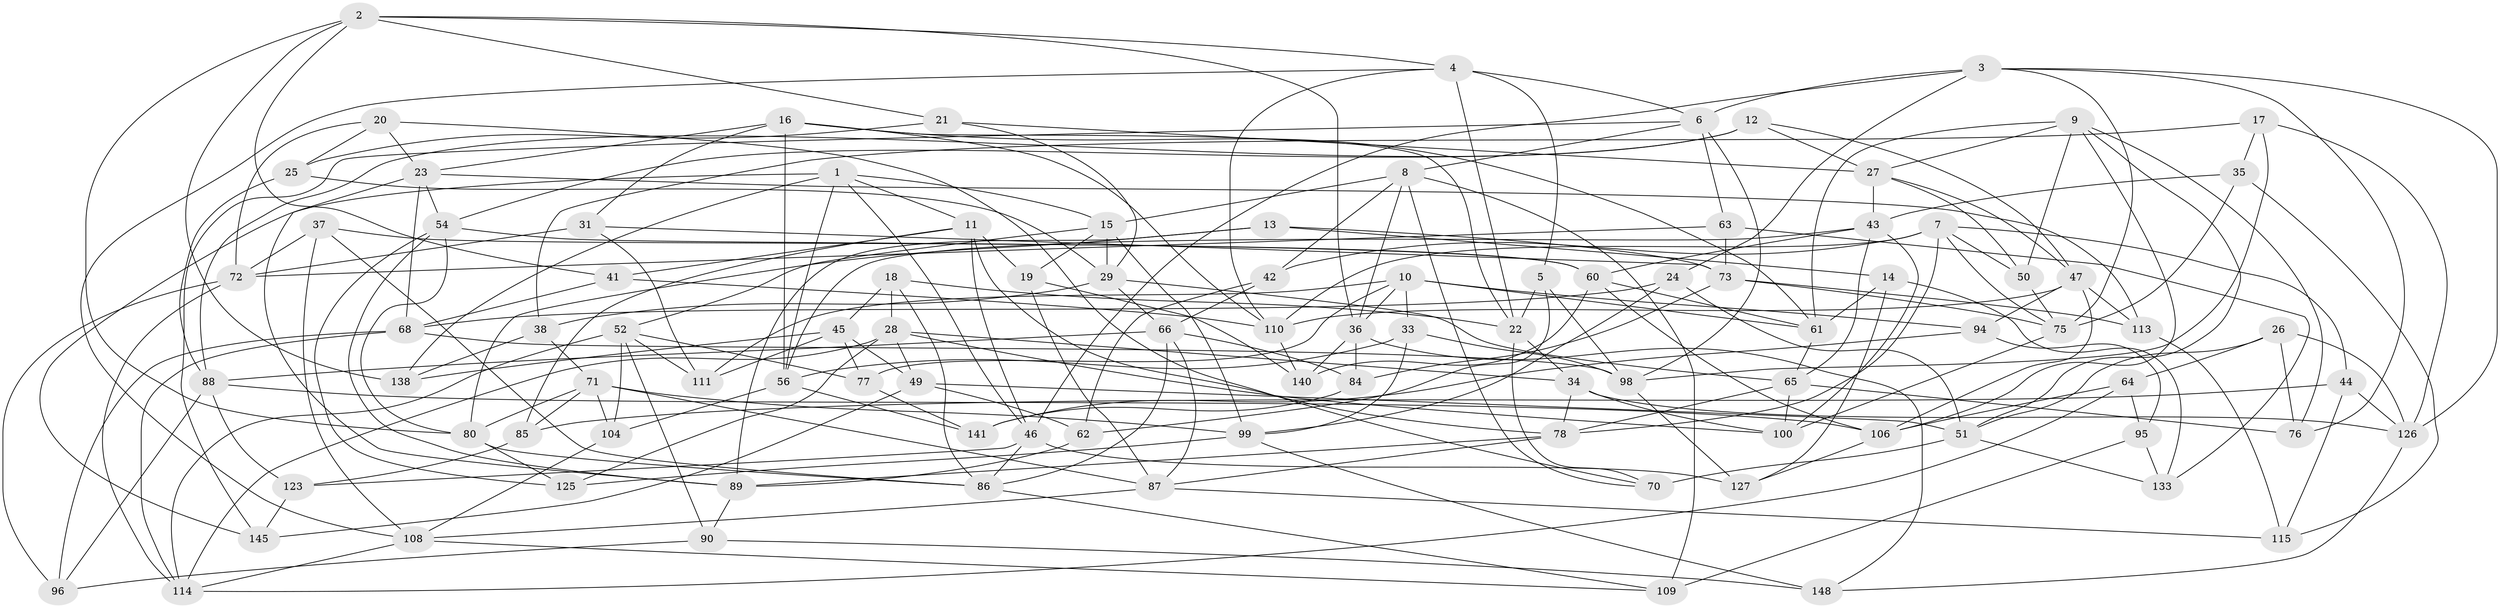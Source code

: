 // original degree distribution, {4: 1.0}
// Generated by graph-tools (version 1.1) at 2025/42/03/06/25 10:42:16]
// undirected, 98 vertices, 245 edges
graph export_dot {
graph [start="1"]
  node [color=gray90,style=filled];
  1 [super="+40"];
  2 [super="+74"];
  3 [super="+48"];
  4 [super="+119"];
  5;
  6 [super="+30"];
  7 [super="+124"];
  8 [super="+116"];
  9 [super="+32"];
  10 [super="+55"];
  11 [super="+59"];
  12;
  13;
  14;
  15 [super="+91"];
  16 [super="+39"];
  17;
  18;
  19;
  20;
  21;
  22 [super="+122"];
  23 [super="+67"];
  24;
  25;
  26;
  27 [super="+131"];
  28 [super="+112"];
  29 [super="+105"];
  31;
  33;
  34 [super="+57"];
  35;
  36 [super="+53"];
  37;
  38;
  41;
  42;
  43 [super="+81"];
  44;
  45 [super="+97"];
  46 [super="+118"];
  47 [super="+101"];
  49 [super="+120"];
  50;
  51 [super="+136"];
  52 [super="+79"];
  54 [super="+69"];
  56 [super="+58"];
  60 [super="+147"];
  61 [super="+93"];
  62;
  63;
  64;
  65 [super="+92"];
  66 [super="+146"];
  68 [super="+83"];
  70;
  71 [super="+128"];
  72 [super="+137"];
  73 [super="+117"];
  75 [super="+82"];
  76;
  77;
  78 [super="+107"];
  80 [super="+149"];
  84;
  85;
  86 [super="+102"];
  87 [super="+103"];
  88 [super="+143"];
  89 [super="+135"];
  90;
  94;
  95;
  96;
  98 [super="+139"];
  99 [super="+121"];
  100 [super="+129"];
  104;
  106 [super="+144"];
  108 [super="+134"];
  109;
  110 [super="+132"];
  111;
  113;
  114 [super="+130"];
  115;
  123;
  125;
  126 [super="+142"];
  127;
  133;
  138;
  140;
  141;
  145;
  148;
  1 -- 145;
  1 -- 11;
  1 -- 56;
  1 -- 138;
  1 -- 46;
  1 -- 15;
  2 -- 138;
  2 -- 36;
  2 -- 80;
  2 -- 41;
  2 -- 4;
  2 -- 21;
  3 -- 6;
  3 -- 24;
  3 -- 76;
  3 -- 126;
  3 -- 75;
  3 -- 46;
  4 -- 110;
  4 -- 22;
  4 -- 6;
  4 -- 5;
  4 -- 108;
  5 -- 62;
  5 -- 22;
  5 -- 98;
  6 -- 98;
  6 -- 8;
  6 -- 145;
  6 -- 63;
  7 -- 42;
  7 -- 44;
  7 -- 50;
  7 -- 75;
  7 -- 78;
  7 -- 110;
  8 -- 70;
  8 -- 42;
  8 -- 36;
  8 -- 109;
  8 -- 15;
  9 -- 27;
  9 -- 61;
  9 -- 50;
  9 -- 106;
  9 -- 51;
  9 -- 76;
  10 -- 77;
  10 -- 94;
  10 -- 33;
  10 -- 61;
  10 -- 111;
  10 -- 36;
  11 -- 19;
  11 -- 85;
  11 -- 46;
  11 -- 41;
  11 -- 78;
  12 -- 88;
  12 -- 54;
  12 -- 27;
  12 -- 47;
  13 -- 80;
  13 -- 89;
  13 -- 14;
  13 -- 73;
  14 -- 127;
  14 -- 133;
  14 -- 61;
  15 -- 52;
  15 -- 19;
  15 -- 99;
  15 -- 29;
  16 -- 22;
  16 -- 31;
  16 -- 61;
  16 -- 56;
  16 -- 23;
  16 -- 110;
  17 -- 35;
  17 -- 38;
  17 -- 126;
  17 -- 98;
  18 -- 28;
  18 -- 86;
  18 -- 22;
  18 -- 45;
  19 -- 140;
  19 -- 87;
  20 -- 23;
  20 -- 70;
  20 -- 25;
  20 -- 72;
  21 -- 29;
  21 -- 25;
  21 -- 27;
  22 -- 70;
  22 -- 34;
  23 -- 54;
  23 -- 89;
  23 -- 113;
  23 -- 68;
  24 -- 51;
  24 -- 68;
  24 -- 99;
  25 -- 88;
  25 -- 29;
  26 -- 126;
  26 -- 51;
  26 -- 64;
  26 -- 76;
  27 -- 50;
  27 -- 47;
  27 -- 43;
  28 -- 125;
  28 -- 49;
  28 -- 34;
  28 -- 100;
  28 -- 114;
  29 -- 65;
  29 -- 66;
  29 -- 38;
  31 -- 111;
  31 -- 73;
  31 -- 72;
  33 -- 99;
  33 -- 56;
  33 -- 98;
  34 -- 100 [weight=2];
  34 -- 126;
  34 -- 78;
  35 -- 115;
  35 -- 75;
  35 -- 43;
  36 -- 84;
  36 -- 148;
  36 -- 140;
  37 -- 108;
  37 -- 72;
  37 -- 60;
  37 -- 86;
  38 -- 138;
  38 -- 71;
  41 -- 68;
  41 -- 110;
  42 -- 62;
  42 -- 66;
  43 -- 56;
  43 -- 100;
  43 -- 65;
  43 -- 60;
  44 -- 115;
  44 -- 85;
  44 -- 126;
  45 -- 138;
  45 -- 77;
  45 -- 111;
  45 -- 49 [weight=2];
  46 -- 86;
  46 -- 123;
  46 -- 127;
  47 -- 94;
  47 -- 106;
  47 -- 113;
  47 -- 110;
  49 -- 145;
  49 -- 62;
  49 -- 51;
  50 -- 75;
  51 -- 133;
  51 -- 70;
  52 -- 77;
  52 -- 111;
  52 -- 104;
  52 -- 114;
  52 -- 90;
  54 -- 80;
  54 -- 125;
  54 -- 60;
  54 -- 89;
  56 -- 104;
  56 -- 141;
  60 -- 140;
  60 -- 61;
  60 -- 106;
  61 -- 65;
  62 -- 89;
  63 -- 133;
  63 -- 72;
  63 -- 73;
  64 -- 114;
  64 -- 106;
  64 -- 95;
  65 -- 100;
  65 -- 76;
  65 -- 78;
  66 -- 86;
  66 -- 84;
  66 -- 87;
  66 -- 88;
  68 -- 98;
  68 -- 96;
  68 -- 114;
  71 -- 104;
  71 -- 99;
  71 -- 80;
  71 -- 85;
  71 -- 87;
  72 -- 96;
  72 -- 114;
  73 -- 75;
  73 -- 113;
  73 -- 84;
  75 -- 100;
  77 -- 141;
  78 -- 87;
  78 -- 89;
  80 -- 125;
  80 -- 86;
  84 -- 141;
  85 -- 123;
  86 -- 109;
  87 -- 115;
  87 -- 108;
  88 -- 123;
  88 -- 96;
  88 -- 106;
  89 -- 90;
  90 -- 148;
  90 -- 96;
  94 -- 95;
  94 -- 141;
  95 -- 133;
  95 -- 109;
  98 -- 127;
  99 -- 148;
  99 -- 125;
  104 -- 108;
  106 -- 127;
  108 -- 109;
  108 -- 114;
  110 -- 140;
  113 -- 115;
  123 -- 145;
  126 -- 148;
}
